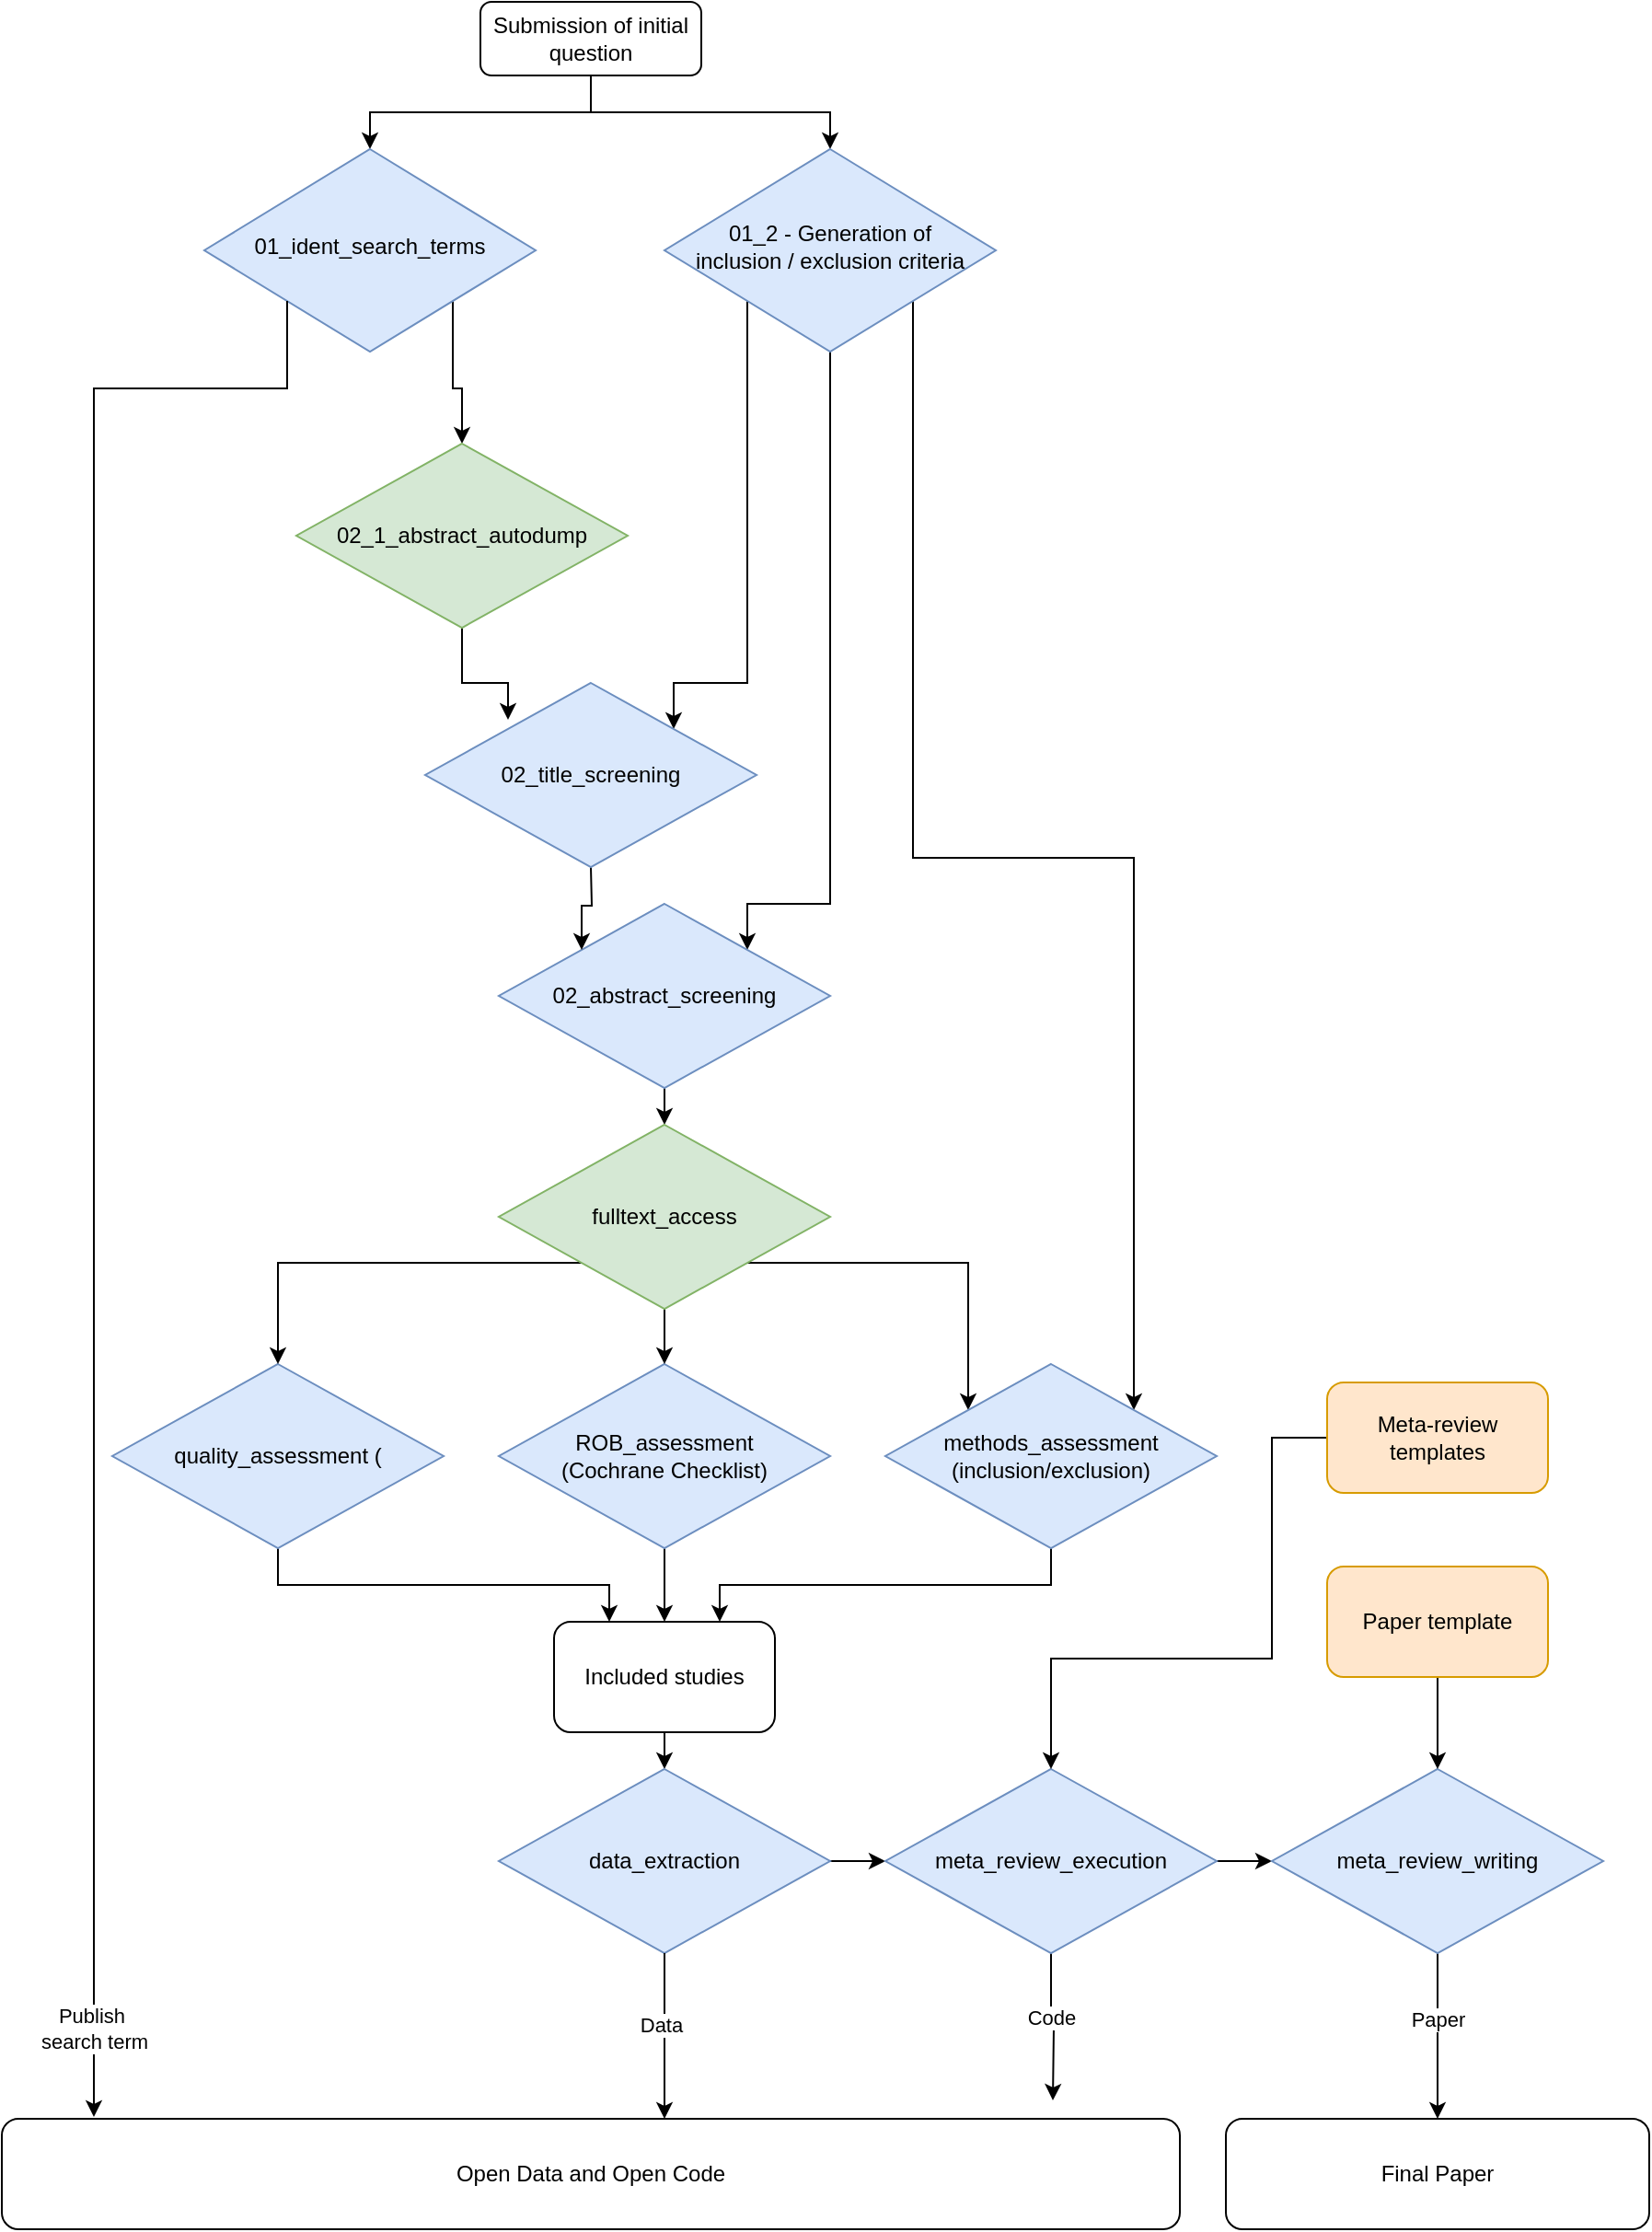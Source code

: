 <mxfile version="22.1.2" type="device">
  <diagram id="C5RBs43oDa-KdzZeNtuy" name="Page-1">
    <mxGraphModel dx="3417" dy="1515" grid="1" gridSize="10" guides="1" tooltips="1" connect="1" arrows="1" fold="1" page="1" pageScale="1" pageWidth="827" pageHeight="1169" math="0" shadow="0">
      <root>
        <mxCell id="WIyWlLk6GJQsqaUBKTNV-0" />
        <mxCell id="WIyWlLk6GJQsqaUBKTNV-1" parent="WIyWlLk6GJQsqaUBKTNV-0" />
        <mxCell id="7PSN6oOn31Voh3faXzmX-0" style="edgeStyle=orthogonalEdgeStyle;rounded=0;orthogonalLoop=1;jettySize=auto;html=1;exitX=0.5;exitY=1;exitDx=0;exitDy=0;" edge="1" parent="WIyWlLk6GJQsqaUBKTNV-1" source="WIyWlLk6GJQsqaUBKTNV-3" target="WIyWlLk6GJQsqaUBKTNV-6">
          <mxGeometry relative="1" as="geometry" />
        </mxCell>
        <mxCell id="7PSN6oOn31Voh3faXzmX-3" style="edgeStyle=orthogonalEdgeStyle;rounded=0;orthogonalLoop=1;jettySize=auto;html=1;exitX=0.5;exitY=1;exitDx=0;exitDy=0;entryX=0.5;entryY=0;entryDx=0;entryDy=0;" edge="1" parent="WIyWlLk6GJQsqaUBKTNV-1" source="WIyWlLk6GJQsqaUBKTNV-3" target="7PSN6oOn31Voh3faXzmX-2">
          <mxGeometry relative="1" as="geometry" />
        </mxCell>
        <mxCell id="WIyWlLk6GJQsqaUBKTNV-3" value="Submission of initial question" style="rounded=1;whiteSpace=wrap;html=1;fontSize=12;glass=0;strokeWidth=1;shadow=0;" parent="WIyWlLk6GJQsqaUBKTNV-1" vertex="1">
          <mxGeometry x="160" y="30" width="120" height="40" as="geometry" />
        </mxCell>
        <mxCell id="7PSN6oOn31Voh3faXzmX-156" style="edgeStyle=orthogonalEdgeStyle;rounded=0;orthogonalLoop=1;jettySize=auto;html=1;exitX=1;exitY=1;exitDx=0;exitDy=0;entryX=0.5;entryY=0;entryDx=0;entryDy=0;" edge="1" parent="WIyWlLk6GJQsqaUBKTNV-1" source="WIyWlLk6GJQsqaUBKTNV-6" target="7PSN6oOn31Voh3faXzmX-4">
          <mxGeometry relative="1" as="geometry">
            <Array as="points">
              <mxPoint x="145" y="240" />
              <mxPoint x="150" y="240" />
            </Array>
          </mxGeometry>
        </mxCell>
        <mxCell id="WIyWlLk6GJQsqaUBKTNV-6" value="01_ident_search_terms" style="rhombus;whiteSpace=wrap;html=1;shadow=0;fontFamily=Helvetica;fontSize=12;align=center;strokeWidth=1;spacing=6;spacingTop=-4;fillColor=#dae8fc;strokeColor=#6c8ebf;" parent="WIyWlLk6GJQsqaUBKTNV-1" vertex="1">
          <mxGeometry x="10" y="110" width="180" height="110" as="geometry" />
        </mxCell>
        <mxCell id="7PSN6oOn31Voh3faXzmX-107" style="edgeStyle=orthogonalEdgeStyle;rounded=0;orthogonalLoop=1;jettySize=auto;html=1;exitX=0;exitY=1;exitDx=0;exitDy=0;entryX=1;entryY=0;entryDx=0;entryDy=0;" edge="1" parent="WIyWlLk6GJQsqaUBKTNV-1" source="7PSN6oOn31Voh3faXzmX-2" target="7PSN6oOn31Voh3faXzmX-103">
          <mxGeometry relative="1" as="geometry">
            <Array as="points">
              <mxPoint x="305" y="400" />
              <mxPoint x="265" y="400" />
            </Array>
          </mxGeometry>
        </mxCell>
        <mxCell id="7PSN6oOn31Voh3faXzmX-110" style="edgeStyle=orthogonalEdgeStyle;rounded=0;orthogonalLoop=1;jettySize=auto;html=1;exitX=0.5;exitY=1;exitDx=0;exitDy=0;entryX=1;entryY=0;entryDx=0;entryDy=0;" edge="1" parent="WIyWlLk6GJQsqaUBKTNV-1" source="7PSN6oOn31Voh3faXzmX-2" target="7PSN6oOn31Voh3faXzmX-6">
          <mxGeometry relative="1" as="geometry">
            <Array as="points">
              <mxPoint x="350" y="520" />
              <mxPoint x="305" y="520" />
            </Array>
          </mxGeometry>
        </mxCell>
        <mxCell id="7PSN6oOn31Voh3faXzmX-117" style="edgeStyle=orthogonalEdgeStyle;rounded=0;orthogonalLoop=1;jettySize=auto;html=1;exitX=1;exitY=1;exitDx=0;exitDy=0;entryX=1;entryY=0;entryDx=0;entryDy=0;" edge="1" parent="WIyWlLk6GJQsqaUBKTNV-1" source="7PSN6oOn31Voh3faXzmX-2" target="7PSN6oOn31Voh3faXzmX-16">
          <mxGeometry relative="1" as="geometry" />
        </mxCell>
        <mxCell id="7PSN6oOn31Voh3faXzmX-2" value="01_2 - Generation of &lt;br&gt;inclusion / exclusion criteria" style="rhombus;whiteSpace=wrap;html=1;shadow=0;fontFamily=Helvetica;fontSize=12;align=center;strokeWidth=1;spacing=6;spacingTop=-4;fillColor=#dae8fc;strokeColor=#6c8ebf;" vertex="1" parent="WIyWlLk6GJQsqaUBKTNV-1">
          <mxGeometry x="260" y="110" width="180" height="110" as="geometry" />
        </mxCell>
        <mxCell id="7PSN6oOn31Voh3faXzmX-7" style="edgeStyle=orthogonalEdgeStyle;rounded=0;orthogonalLoop=1;jettySize=auto;html=1;exitX=0.5;exitY=1;exitDx=0;exitDy=0;entryX=0.25;entryY=0.2;entryDx=0;entryDy=0;entryPerimeter=0;" edge="1" parent="WIyWlLk6GJQsqaUBKTNV-1" source="7PSN6oOn31Voh3faXzmX-4" target="7PSN6oOn31Voh3faXzmX-103">
          <mxGeometry relative="1" as="geometry">
            <Array as="points">
              <mxPoint x="150" y="400" />
              <mxPoint x="175" y="400" />
            </Array>
          </mxGeometry>
        </mxCell>
        <mxCell id="7PSN6oOn31Voh3faXzmX-4" value="02_1_abstract_autodump" style="rhombus;whiteSpace=wrap;html=1;fillColor=#d5e8d4;strokeColor=#82b366;" vertex="1" parent="WIyWlLk6GJQsqaUBKTNV-1">
          <mxGeometry x="60" y="270" width="180" height="100" as="geometry" />
        </mxCell>
        <mxCell id="7PSN6oOn31Voh3faXzmX-109" style="edgeStyle=orthogonalEdgeStyle;rounded=0;orthogonalLoop=1;jettySize=auto;html=1;exitX=0.5;exitY=1;exitDx=0;exitDy=0;entryX=0.5;entryY=0;entryDx=0;entryDy=0;" edge="1" parent="WIyWlLk6GJQsqaUBKTNV-1" source="7PSN6oOn31Voh3faXzmX-6" target="7PSN6oOn31Voh3faXzmX-108">
          <mxGeometry relative="1" as="geometry" />
        </mxCell>
        <mxCell id="7PSN6oOn31Voh3faXzmX-6" value="02_abstract_screening" style="rhombus;whiteSpace=wrap;html=1;fillColor=#dae8fc;strokeColor=#6c8ebf;" vertex="1" parent="WIyWlLk6GJQsqaUBKTNV-1">
          <mxGeometry x="170" y="520" width="180" height="100" as="geometry" />
        </mxCell>
        <mxCell id="7PSN6oOn31Voh3faXzmX-127" style="edgeStyle=orthogonalEdgeStyle;rounded=0;orthogonalLoop=1;jettySize=auto;html=1;exitX=0.5;exitY=1;exitDx=0;exitDy=0;entryX=0.25;entryY=0;entryDx=0;entryDy=0;" edge="1" parent="WIyWlLk6GJQsqaUBKTNV-1" source="7PSN6oOn31Voh3faXzmX-9" target="7PSN6oOn31Voh3faXzmX-122">
          <mxGeometry relative="1" as="geometry" />
        </mxCell>
        <mxCell id="7PSN6oOn31Voh3faXzmX-9" value="quality_assessment (" style="rhombus;whiteSpace=wrap;html=1;fillColor=#dae8fc;strokeColor=#6c8ebf;" vertex="1" parent="WIyWlLk6GJQsqaUBKTNV-1">
          <mxGeometry x="-40" y="770" width="180" height="100" as="geometry" />
        </mxCell>
        <mxCell id="7PSN6oOn31Voh3faXzmX-124" style="edgeStyle=orthogonalEdgeStyle;rounded=0;orthogonalLoop=1;jettySize=auto;html=1;exitX=0.5;exitY=1;exitDx=0;exitDy=0;entryX=0.5;entryY=0;entryDx=0;entryDy=0;" edge="1" parent="WIyWlLk6GJQsqaUBKTNV-1" source="7PSN6oOn31Voh3faXzmX-15" target="7PSN6oOn31Voh3faXzmX-122">
          <mxGeometry relative="1" as="geometry" />
        </mxCell>
        <mxCell id="7PSN6oOn31Voh3faXzmX-15" value="ROB_assessment &lt;br&gt;(Cochrane Checklist)" style="rhombus;whiteSpace=wrap;html=1;fillColor=#dae8fc;strokeColor=#6c8ebf;" vertex="1" parent="WIyWlLk6GJQsqaUBKTNV-1">
          <mxGeometry x="170" y="770" width="180" height="100" as="geometry" />
        </mxCell>
        <mxCell id="7PSN6oOn31Voh3faXzmX-142" style="edgeStyle=orthogonalEdgeStyle;rounded=0;orthogonalLoop=1;jettySize=auto;html=1;exitX=0.5;exitY=1;exitDx=0;exitDy=0;entryX=0;entryY=0;entryDx=0;entryDy=0;" edge="1" parent="WIyWlLk6GJQsqaUBKTNV-1" target="7PSN6oOn31Voh3faXzmX-6">
          <mxGeometry relative="1" as="geometry">
            <mxPoint x="220" y="500" as="sourcePoint" />
          </mxGeometry>
        </mxCell>
        <mxCell id="7PSN6oOn31Voh3faXzmX-103" value="02_title_screening" style="rhombus;whiteSpace=wrap;html=1;fillColor=#dae8fc;strokeColor=#6c8ebf;" vertex="1" parent="WIyWlLk6GJQsqaUBKTNV-1">
          <mxGeometry x="130" y="400" width="180" height="100" as="geometry" />
        </mxCell>
        <mxCell id="7PSN6oOn31Voh3faXzmX-114" style="edgeStyle=orthogonalEdgeStyle;rounded=0;orthogonalLoop=1;jettySize=auto;html=1;exitX=0;exitY=1;exitDx=0;exitDy=0;entryX=0.5;entryY=0;entryDx=0;entryDy=0;" edge="1" parent="WIyWlLk6GJQsqaUBKTNV-1" source="7PSN6oOn31Voh3faXzmX-108" target="7PSN6oOn31Voh3faXzmX-9">
          <mxGeometry relative="1" as="geometry" />
        </mxCell>
        <mxCell id="7PSN6oOn31Voh3faXzmX-115" style="edgeStyle=orthogonalEdgeStyle;rounded=0;orthogonalLoop=1;jettySize=auto;html=1;exitX=0.5;exitY=1;exitDx=0;exitDy=0;entryX=0.5;entryY=0;entryDx=0;entryDy=0;" edge="1" parent="WIyWlLk6GJQsqaUBKTNV-1" source="7PSN6oOn31Voh3faXzmX-108" target="7PSN6oOn31Voh3faXzmX-15">
          <mxGeometry relative="1" as="geometry" />
        </mxCell>
        <mxCell id="7PSN6oOn31Voh3faXzmX-121" style="edgeStyle=orthogonalEdgeStyle;rounded=0;orthogonalLoop=1;jettySize=auto;html=1;exitX=1;exitY=1;exitDx=0;exitDy=0;entryX=0;entryY=0;entryDx=0;entryDy=0;" edge="1" parent="WIyWlLk6GJQsqaUBKTNV-1" source="7PSN6oOn31Voh3faXzmX-108" target="7PSN6oOn31Voh3faXzmX-16">
          <mxGeometry relative="1" as="geometry" />
        </mxCell>
        <mxCell id="7PSN6oOn31Voh3faXzmX-108" value="fulltext_access" style="rhombus;whiteSpace=wrap;html=1;fillColor=#d5e8d4;strokeColor=#82b366;" vertex="1" parent="WIyWlLk6GJQsqaUBKTNV-1">
          <mxGeometry x="170" y="640" width="180" height="100" as="geometry" />
        </mxCell>
        <mxCell id="7PSN6oOn31Voh3faXzmX-125" style="edgeStyle=orthogonalEdgeStyle;rounded=0;orthogonalLoop=1;jettySize=auto;html=1;exitX=0.5;exitY=1;exitDx=0;exitDy=0;entryX=0.75;entryY=0;entryDx=0;entryDy=0;" edge="1" parent="WIyWlLk6GJQsqaUBKTNV-1" source="7PSN6oOn31Voh3faXzmX-16" target="7PSN6oOn31Voh3faXzmX-122">
          <mxGeometry relative="1" as="geometry" />
        </mxCell>
        <mxCell id="7PSN6oOn31Voh3faXzmX-16" value="methods_assessment&lt;br&gt;(inclusion/exclusion)" style="rhombus;whiteSpace=wrap;html=1;fillColor=#dae8fc;strokeColor=#6c8ebf;" vertex="1" parent="WIyWlLk6GJQsqaUBKTNV-1">
          <mxGeometry x="380" y="770" width="180" height="100" as="geometry" />
        </mxCell>
        <mxCell id="7PSN6oOn31Voh3faXzmX-129" style="edgeStyle=orthogonalEdgeStyle;rounded=0;orthogonalLoop=1;jettySize=auto;html=1;exitX=0.5;exitY=1;exitDx=0;exitDy=0;entryX=0.5;entryY=0;entryDx=0;entryDy=0;" edge="1" parent="WIyWlLk6GJQsqaUBKTNV-1" source="7PSN6oOn31Voh3faXzmX-122" target="7PSN6oOn31Voh3faXzmX-128">
          <mxGeometry relative="1" as="geometry" />
        </mxCell>
        <mxCell id="7PSN6oOn31Voh3faXzmX-122" value="Included studies" style="rounded=1;whiteSpace=wrap;html=1;" vertex="1" parent="WIyWlLk6GJQsqaUBKTNV-1">
          <mxGeometry x="200" y="910" width="120" height="60" as="geometry" />
        </mxCell>
        <mxCell id="7PSN6oOn31Voh3faXzmX-132" style="edgeStyle=orthogonalEdgeStyle;rounded=0;orthogonalLoop=1;jettySize=auto;html=1;exitX=1;exitY=0.5;exitDx=0;exitDy=0;entryX=0;entryY=0.5;entryDx=0;entryDy=0;" edge="1" parent="WIyWlLk6GJQsqaUBKTNV-1" source="7PSN6oOn31Voh3faXzmX-128" target="7PSN6oOn31Voh3faXzmX-131">
          <mxGeometry relative="1" as="geometry" />
        </mxCell>
        <mxCell id="7PSN6oOn31Voh3faXzmX-128" value="data_extraction" style="rhombus;whiteSpace=wrap;html=1;fillColor=#dae8fc;strokeColor=#6c8ebf;" vertex="1" parent="WIyWlLk6GJQsqaUBKTNV-1">
          <mxGeometry x="170" y="990" width="180" height="100" as="geometry" />
        </mxCell>
        <mxCell id="7PSN6oOn31Voh3faXzmX-134" style="edgeStyle=orthogonalEdgeStyle;rounded=0;orthogonalLoop=1;jettySize=auto;html=1;exitX=1;exitY=0.5;exitDx=0;exitDy=0;entryX=0;entryY=0.5;entryDx=0;entryDy=0;" edge="1" parent="WIyWlLk6GJQsqaUBKTNV-1" source="7PSN6oOn31Voh3faXzmX-131" target="7PSN6oOn31Voh3faXzmX-133">
          <mxGeometry relative="1" as="geometry" />
        </mxCell>
        <mxCell id="7PSN6oOn31Voh3faXzmX-159" style="edgeStyle=orthogonalEdgeStyle;rounded=0;orthogonalLoop=1;jettySize=auto;html=1;exitX=0.5;exitY=1;exitDx=0;exitDy=0;" edge="1" parent="WIyWlLk6GJQsqaUBKTNV-1" source="7PSN6oOn31Voh3faXzmX-131">
          <mxGeometry relative="1" as="geometry">
            <mxPoint x="471" y="1170" as="targetPoint" />
          </mxGeometry>
        </mxCell>
        <mxCell id="7PSN6oOn31Voh3faXzmX-160" value="Code" style="edgeLabel;html=1;align=center;verticalAlign=middle;resizable=0;points=[];" vertex="1" connectable="0" parent="7PSN6oOn31Voh3faXzmX-159">
          <mxGeometry x="-0.157" relative="1" as="geometry">
            <mxPoint as="offset" />
          </mxGeometry>
        </mxCell>
        <mxCell id="7PSN6oOn31Voh3faXzmX-131" value="meta_review_execution" style="rhombus;whiteSpace=wrap;html=1;fillColor=#dae8fc;strokeColor=#6c8ebf;" vertex="1" parent="WIyWlLk6GJQsqaUBKTNV-1">
          <mxGeometry x="380" y="990" width="180" height="100" as="geometry" />
        </mxCell>
        <mxCell id="7PSN6oOn31Voh3faXzmX-141" style="edgeStyle=orthogonalEdgeStyle;rounded=0;orthogonalLoop=1;jettySize=auto;html=1;exitX=0.5;exitY=1;exitDx=0;exitDy=0;entryX=0.5;entryY=0;entryDx=0;entryDy=0;" edge="1" parent="WIyWlLk6GJQsqaUBKTNV-1" source="7PSN6oOn31Voh3faXzmX-133" target="7PSN6oOn31Voh3faXzmX-139">
          <mxGeometry relative="1" as="geometry" />
        </mxCell>
        <mxCell id="7PSN6oOn31Voh3faXzmX-167" value="Paper" style="edgeLabel;html=1;align=center;verticalAlign=middle;resizable=0;points=[];" vertex="1" connectable="0" parent="7PSN6oOn31Voh3faXzmX-141">
          <mxGeometry x="-0.214" relative="1" as="geometry">
            <mxPoint as="offset" />
          </mxGeometry>
        </mxCell>
        <mxCell id="7PSN6oOn31Voh3faXzmX-133" value="meta_review_writing" style="rhombus;whiteSpace=wrap;html=1;fillColor=#dae8fc;strokeColor=#6c8ebf;" vertex="1" parent="WIyWlLk6GJQsqaUBKTNV-1">
          <mxGeometry x="590" y="990" width="180" height="100" as="geometry" />
        </mxCell>
        <mxCell id="7PSN6oOn31Voh3faXzmX-137" style="edgeStyle=orthogonalEdgeStyle;rounded=0;orthogonalLoop=1;jettySize=auto;html=1;exitX=0;exitY=0.5;exitDx=0;exitDy=0;entryX=0.5;entryY=0;entryDx=0;entryDy=0;" edge="1" parent="WIyWlLk6GJQsqaUBKTNV-1" source="7PSN6oOn31Voh3faXzmX-135" target="7PSN6oOn31Voh3faXzmX-131">
          <mxGeometry relative="1" as="geometry">
            <Array as="points">
              <mxPoint x="590" y="810" />
              <mxPoint x="590" y="930" />
              <mxPoint x="470" y="930" />
            </Array>
          </mxGeometry>
        </mxCell>
        <mxCell id="7PSN6oOn31Voh3faXzmX-135" value="Meta-review templates" style="rounded=1;whiteSpace=wrap;html=1;fillColor=#ffe6cc;strokeColor=#d79b00;" vertex="1" parent="WIyWlLk6GJQsqaUBKTNV-1">
          <mxGeometry x="620" y="780" width="120" height="60" as="geometry" />
        </mxCell>
        <mxCell id="7PSN6oOn31Voh3faXzmX-138" style="edgeStyle=orthogonalEdgeStyle;rounded=0;orthogonalLoop=1;jettySize=auto;html=1;" edge="1" parent="WIyWlLk6GJQsqaUBKTNV-1" source="7PSN6oOn31Voh3faXzmX-136" target="7PSN6oOn31Voh3faXzmX-133">
          <mxGeometry relative="1" as="geometry" />
        </mxCell>
        <mxCell id="7PSN6oOn31Voh3faXzmX-136" value="Paper template" style="rounded=1;whiteSpace=wrap;html=1;fillColor=#ffe6cc;strokeColor=#d79b00;" vertex="1" parent="WIyWlLk6GJQsqaUBKTNV-1">
          <mxGeometry x="620" y="880" width="120" height="60" as="geometry" />
        </mxCell>
        <mxCell id="7PSN6oOn31Voh3faXzmX-139" value="Final Paper" style="rounded=1;whiteSpace=wrap;html=1;" vertex="1" parent="WIyWlLk6GJQsqaUBKTNV-1">
          <mxGeometry x="565" y="1180" width="230" height="60" as="geometry" />
        </mxCell>
        <mxCell id="7PSN6oOn31Voh3faXzmX-145" value="Open Data and Open Code" style="rounded=1;whiteSpace=wrap;html=1;" vertex="1" parent="WIyWlLk6GJQsqaUBKTNV-1">
          <mxGeometry x="-100" y="1180" width="640" height="60" as="geometry" />
        </mxCell>
        <mxCell id="7PSN6oOn31Voh3faXzmX-148" style="edgeStyle=orthogonalEdgeStyle;rounded=0;orthogonalLoop=1;jettySize=auto;html=1;exitX=0.5;exitY=1;exitDx=0;exitDy=0;" edge="1" parent="WIyWlLk6GJQsqaUBKTNV-1" source="7PSN6oOn31Voh3faXzmX-128">
          <mxGeometry relative="1" as="geometry">
            <mxPoint x="260" y="1180" as="targetPoint" />
            <Array as="points">
              <mxPoint x="260" y="1180" />
            </Array>
          </mxGeometry>
        </mxCell>
        <mxCell id="7PSN6oOn31Voh3faXzmX-149" value="Data" style="edgeLabel;html=1;align=center;verticalAlign=middle;resizable=0;points=[];" vertex="1" connectable="0" parent="7PSN6oOn31Voh3faXzmX-148">
          <mxGeometry x="-0.13" y="-2" relative="1" as="geometry">
            <mxPoint as="offset" />
          </mxGeometry>
        </mxCell>
        <mxCell id="7PSN6oOn31Voh3faXzmX-165" style="edgeStyle=orthogonalEdgeStyle;rounded=0;orthogonalLoop=1;jettySize=auto;html=1;exitX=0;exitY=1;exitDx=0;exitDy=0;" edge="1" parent="WIyWlLk6GJQsqaUBKTNV-1" source="WIyWlLk6GJQsqaUBKTNV-6">
          <mxGeometry relative="1" as="geometry">
            <mxPoint x="-50" y="1179" as="targetPoint" />
            <Array as="points">
              <mxPoint x="55" y="240" />
              <mxPoint x="-50" y="240" />
            </Array>
          </mxGeometry>
        </mxCell>
        <mxCell id="7PSN6oOn31Voh3faXzmX-166" value="Publish&amp;nbsp;&lt;br&gt;search term" style="edgeLabel;html=1;align=center;verticalAlign=middle;resizable=0;points=[];" vertex="1" connectable="0" parent="7PSN6oOn31Voh3faXzmX-165">
          <mxGeometry x="-0.592" y="4" relative="1" as="geometry">
            <mxPoint x="-4" y="821" as="offset" />
          </mxGeometry>
        </mxCell>
      </root>
    </mxGraphModel>
  </diagram>
</mxfile>
